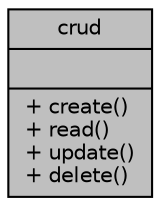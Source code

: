 digraph "crud"
{
  edge [fontname="Helvetica",fontsize="10",labelfontname="Helvetica",labelfontsize="10"];
  node [fontname="Helvetica",fontsize="10",shape=record];
  Node1 [label="{crud\n||+ create()\l+ read()\l+ update()\l+ delete()\l}",height=0.2,width=0.4,color="black", fillcolor="grey75", style="filled", fontcolor="black"];
}
